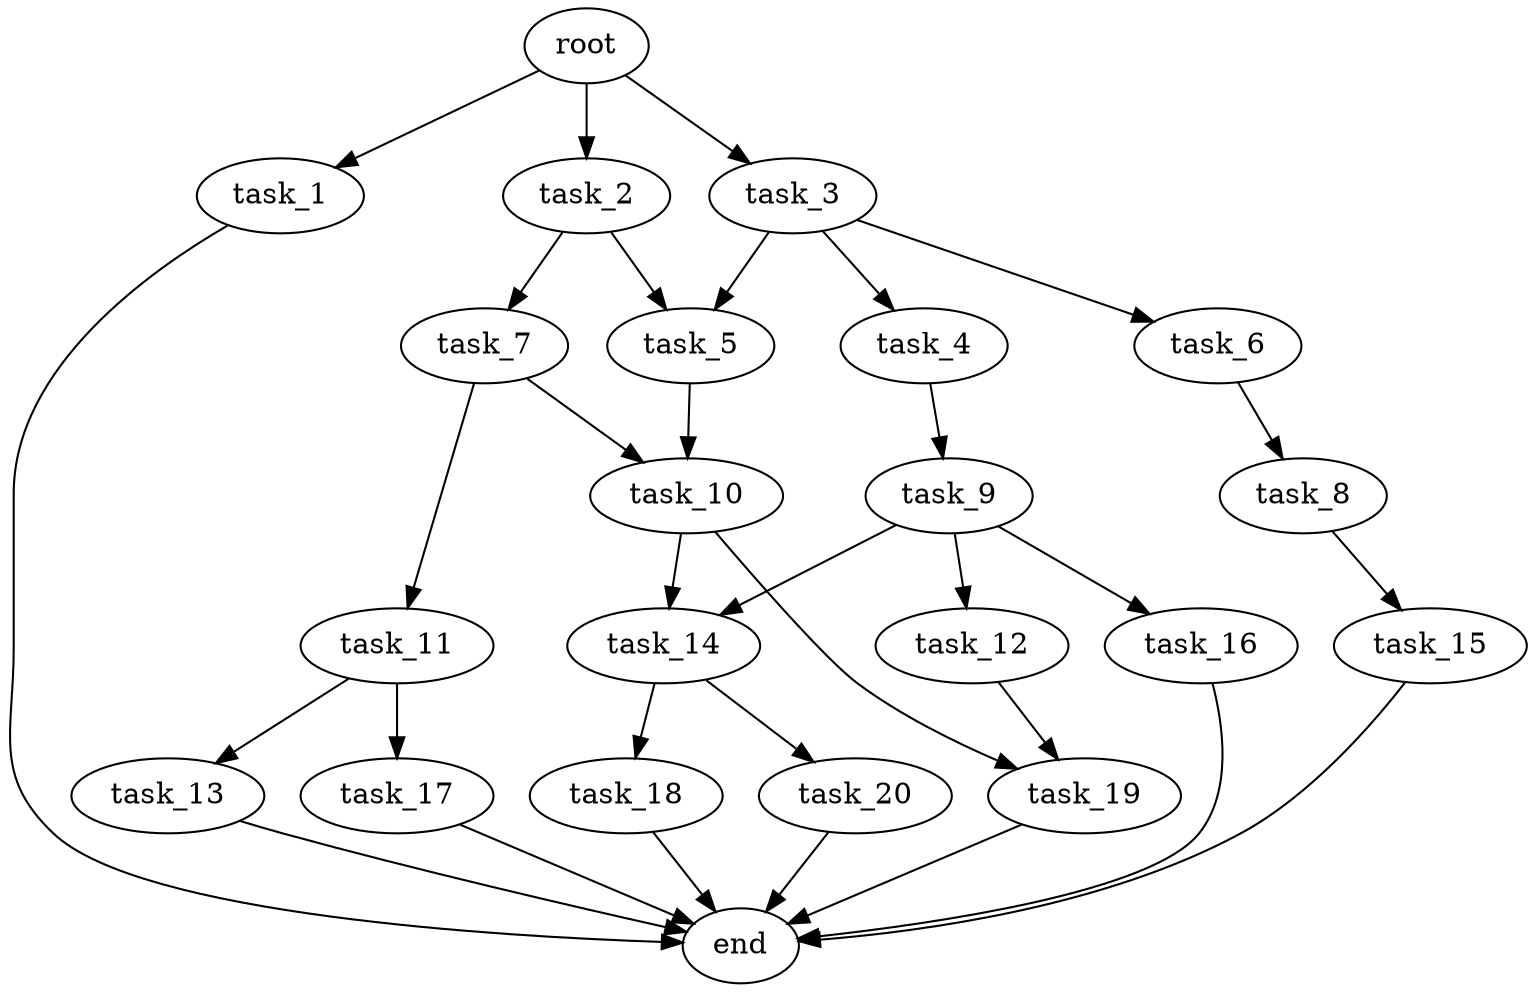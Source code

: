 digraph G {
  root [size="0.000000e+00"];
  task_1 [size="6.880748e+10"];
  task_2 [size="2.674449e+09"];
  task_3 [size="4.746428e+10"];
  task_4 [size="9.670740e+10"];
  task_5 [size="7.829257e+10"];
  task_6 [size="7.761844e+10"];
  task_7 [size="5.776766e+10"];
  task_8 [size="7.214280e+10"];
  task_9 [size="5.835649e+10"];
  task_10 [size="1.705950e+10"];
  task_11 [size="6.290623e+10"];
  task_12 [size="6.197738e+10"];
  task_13 [size="8.411830e+10"];
  task_14 [size="1.478609e+10"];
  task_15 [size="6.807588e+10"];
  task_16 [size="3.166736e+09"];
  task_17 [size="9.482104e+10"];
  task_18 [size="1.099845e+10"];
  task_19 [size="1.903547e+09"];
  task_20 [size="3.137611e+10"];
  end [size="0.000000e+00"];

  root -> task_1 [size="1.000000e-12"];
  root -> task_2 [size="1.000000e-12"];
  root -> task_3 [size="1.000000e-12"];
  task_1 -> end [size="1.000000e-12"];
  task_2 -> task_5 [size="3.914629e+08"];
  task_2 -> task_7 [size="5.776766e+08"];
  task_3 -> task_4 [size="9.670740e+08"];
  task_3 -> task_5 [size="3.914629e+08"];
  task_3 -> task_6 [size="7.761844e+08"];
  task_4 -> task_9 [size="5.835649e+08"];
  task_5 -> task_10 [size="8.529751e+07"];
  task_6 -> task_8 [size="7.214280e+08"];
  task_7 -> task_10 [size="8.529751e+07"];
  task_7 -> task_11 [size="6.290623e+08"];
  task_8 -> task_15 [size="6.807588e+08"];
  task_9 -> task_12 [size="6.197738e+08"];
  task_9 -> task_14 [size="7.393047e+07"];
  task_9 -> task_16 [size="3.166736e+07"];
  task_10 -> task_14 [size="7.393047e+07"];
  task_10 -> task_19 [size="9.517737e+06"];
  task_11 -> task_13 [size="8.411830e+08"];
  task_11 -> task_17 [size="9.482104e+08"];
  task_12 -> task_19 [size="9.517737e+06"];
  task_13 -> end [size="1.000000e-12"];
  task_14 -> task_18 [size="1.099845e+08"];
  task_14 -> task_20 [size="3.137611e+08"];
  task_15 -> end [size="1.000000e-12"];
  task_16 -> end [size="1.000000e-12"];
  task_17 -> end [size="1.000000e-12"];
  task_18 -> end [size="1.000000e-12"];
  task_19 -> end [size="1.000000e-12"];
  task_20 -> end [size="1.000000e-12"];
}
